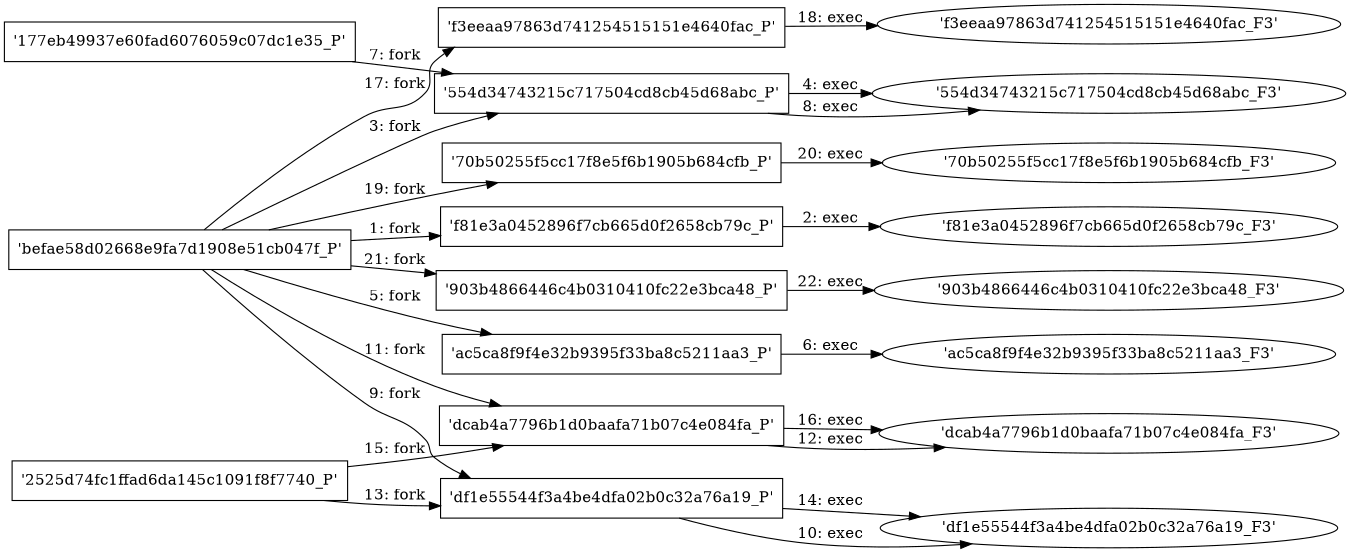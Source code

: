 digraph "D:\Learning\Paper\apt\基于CTI的攻击预警\Dataset\攻击图\ASGfromALLCTI\Microsoft Update Tuesday October 2013 Another IE 0-day release.dot" {
rankdir="LR"
size="9"
fixedsize="false"
splines="true"
nodesep=0.3
ranksep=0
fontsize=10
overlap="scalexy"
engine= "neato"
	"'befae58d02668e9fa7d1908e51cb047f_P'" [node_type=Process shape=box]
	"'f81e3a0452896f7cb665d0f2658cb79c_P'" [node_type=Process shape=box]
	"'befae58d02668e9fa7d1908e51cb047f_P'" -> "'f81e3a0452896f7cb665d0f2658cb79c_P'" [label="1: fork"]
	"'f81e3a0452896f7cb665d0f2658cb79c_P'" [node_type=Process shape=box]
	"'f81e3a0452896f7cb665d0f2658cb79c_F3'" [node_type=File shape=ellipse]
	"'f81e3a0452896f7cb665d0f2658cb79c_P'" -> "'f81e3a0452896f7cb665d0f2658cb79c_F3'" [label="2: exec"]
	"'befae58d02668e9fa7d1908e51cb047f_P'" [node_type=Process shape=box]
	"'554d34743215c717504cd8cb45d68abc_P'" [node_type=Process shape=box]
	"'befae58d02668e9fa7d1908e51cb047f_P'" -> "'554d34743215c717504cd8cb45d68abc_P'" [label="3: fork"]
	"'554d34743215c717504cd8cb45d68abc_P'" [node_type=Process shape=box]
	"'554d34743215c717504cd8cb45d68abc_F3'" [node_type=File shape=ellipse]
	"'554d34743215c717504cd8cb45d68abc_P'" -> "'554d34743215c717504cd8cb45d68abc_F3'" [label="4: exec"]
	"'befae58d02668e9fa7d1908e51cb047f_P'" [node_type=Process shape=box]
	"'ac5ca8f9f4e32b9395f33ba8c5211aa3_P'" [node_type=Process shape=box]
	"'befae58d02668e9fa7d1908e51cb047f_P'" -> "'ac5ca8f9f4e32b9395f33ba8c5211aa3_P'" [label="5: fork"]
	"'ac5ca8f9f4e32b9395f33ba8c5211aa3_P'" [node_type=Process shape=box]
	"'ac5ca8f9f4e32b9395f33ba8c5211aa3_F3'" [node_type=File shape=ellipse]
	"'ac5ca8f9f4e32b9395f33ba8c5211aa3_P'" -> "'ac5ca8f9f4e32b9395f33ba8c5211aa3_F3'" [label="6: exec"]
	"'177eb49937e60fad6076059c07dc1e35_P'" [node_type=Process shape=box]
	"'554d34743215c717504cd8cb45d68abc_P'" [node_type=Process shape=box]
	"'177eb49937e60fad6076059c07dc1e35_P'" -> "'554d34743215c717504cd8cb45d68abc_P'" [label="7: fork"]
	"'554d34743215c717504cd8cb45d68abc_P'" [node_type=Process shape=box]
	"'554d34743215c717504cd8cb45d68abc_F3'" [node_type=File shape=ellipse]
	"'554d34743215c717504cd8cb45d68abc_P'" -> "'554d34743215c717504cd8cb45d68abc_F3'" [label="8: exec"]
	"'befae58d02668e9fa7d1908e51cb047f_P'" [node_type=Process shape=box]
	"'df1e55544f3a4be4dfa02b0c32a76a19_P'" [node_type=Process shape=box]
	"'befae58d02668e9fa7d1908e51cb047f_P'" -> "'df1e55544f3a4be4dfa02b0c32a76a19_P'" [label="9: fork"]
	"'df1e55544f3a4be4dfa02b0c32a76a19_P'" [node_type=Process shape=box]
	"'df1e55544f3a4be4dfa02b0c32a76a19_F3'" [node_type=File shape=ellipse]
	"'df1e55544f3a4be4dfa02b0c32a76a19_P'" -> "'df1e55544f3a4be4dfa02b0c32a76a19_F3'" [label="10: exec"]
	"'befae58d02668e9fa7d1908e51cb047f_P'" [node_type=Process shape=box]
	"'dcab4a7796b1d0baafa71b07c4e084fa_P'" [node_type=Process shape=box]
	"'befae58d02668e9fa7d1908e51cb047f_P'" -> "'dcab4a7796b1d0baafa71b07c4e084fa_P'" [label="11: fork"]
	"'dcab4a7796b1d0baafa71b07c4e084fa_P'" [node_type=Process shape=box]
	"'dcab4a7796b1d0baafa71b07c4e084fa_F3'" [node_type=File shape=ellipse]
	"'dcab4a7796b1d0baafa71b07c4e084fa_P'" -> "'dcab4a7796b1d0baafa71b07c4e084fa_F3'" [label="12: exec"]
	"'2525d74fc1ffad6da145c1091f8f7740_P'" [node_type=Process shape=box]
	"'df1e55544f3a4be4dfa02b0c32a76a19_P'" [node_type=Process shape=box]
	"'2525d74fc1ffad6da145c1091f8f7740_P'" -> "'df1e55544f3a4be4dfa02b0c32a76a19_P'" [label="13: fork"]
	"'df1e55544f3a4be4dfa02b0c32a76a19_P'" [node_type=Process shape=box]
	"'df1e55544f3a4be4dfa02b0c32a76a19_F3'" [node_type=File shape=ellipse]
	"'df1e55544f3a4be4dfa02b0c32a76a19_P'" -> "'df1e55544f3a4be4dfa02b0c32a76a19_F3'" [label="14: exec"]
	"'2525d74fc1ffad6da145c1091f8f7740_P'" [node_type=Process shape=box]
	"'dcab4a7796b1d0baafa71b07c4e084fa_P'" [node_type=Process shape=box]
	"'2525d74fc1ffad6da145c1091f8f7740_P'" -> "'dcab4a7796b1d0baafa71b07c4e084fa_P'" [label="15: fork"]
	"'dcab4a7796b1d0baafa71b07c4e084fa_P'" [node_type=Process shape=box]
	"'dcab4a7796b1d0baafa71b07c4e084fa_F3'" [node_type=File shape=ellipse]
	"'dcab4a7796b1d0baafa71b07c4e084fa_P'" -> "'dcab4a7796b1d0baafa71b07c4e084fa_F3'" [label="16: exec"]
	"'befae58d02668e9fa7d1908e51cb047f_P'" [node_type=Process shape=box]
	"'f3eeaa97863d741254515151e4640fac_P'" [node_type=Process shape=box]
	"'befae58d02668e9fa7d1908e51cb047f_P'" -> "'f3eeaa97863d741254515151e4640fac_P'" [label="17: fork"]
	"'f3eeaa97863d741254515151e4640fac_P'" [node_type=Process shape=box]
	"'f3eeaa97863d741254515151e4640fac_F3'" [node_type=File shape=ellipse]
	"'f3eeaa97863d741254515151e4640fac_P'" -> "'f3eeaa97863d741254515151e4640fac_F3'" [label="18: exec"]
	"'befae58d02668e9fa7d1908e51cb047f_P'" [node_type=Process shape=box]
	"'70b50255f5cc17f8e5f6b1905b684cfb_P'" [node_type=Process shape=box]
	"'befae58d02668e9fa7d1908e51cb047f_P'" -> "'70b50255f5cc17f8e5f6b1905b684cfb_P'" [label="19: fork"]
	"'70b50255f5cc17f8e5f6b1905b684cfb_P'" [node_type=Process shape=box]
	"'70b50255f5cc17f8e5f6b1905b684cfb_F3'" [node_type=File shape=ellipse]
	"'70b50255f5cc17f8e5f6b1905b684cfb_P'" -> "'70b50255f5cc17f8e5f6b1905b684cfb_F3'" [label="20: exec"]
	"'befae58d02668e9fa7d1908e51cb047f_P'" [node_type=Process shape=box]
	"'903b4866446c4b0310410fc22e3bca48_P'" [node_type=Process shape=box]
	"'befae58d02668e9fa7d1908e51cb047f_P'" -> "'903b4866446c4b0310410fc22e3bca48_P'" [label="21: fork"]
	"'903b4866446c4b0310410fc22e3bca48_P'" [node_type=Process shape=box]
	"'903b4866446c4b0310410fc22e3bca48_F3'" [node_type=File shape=ellipse]
	"'903b4866446c4b0310410fc22e3bca48_P'" -> "'903b4866446c4b0310410fc22e3bca48_F3'" [label="22: exec"]
}
